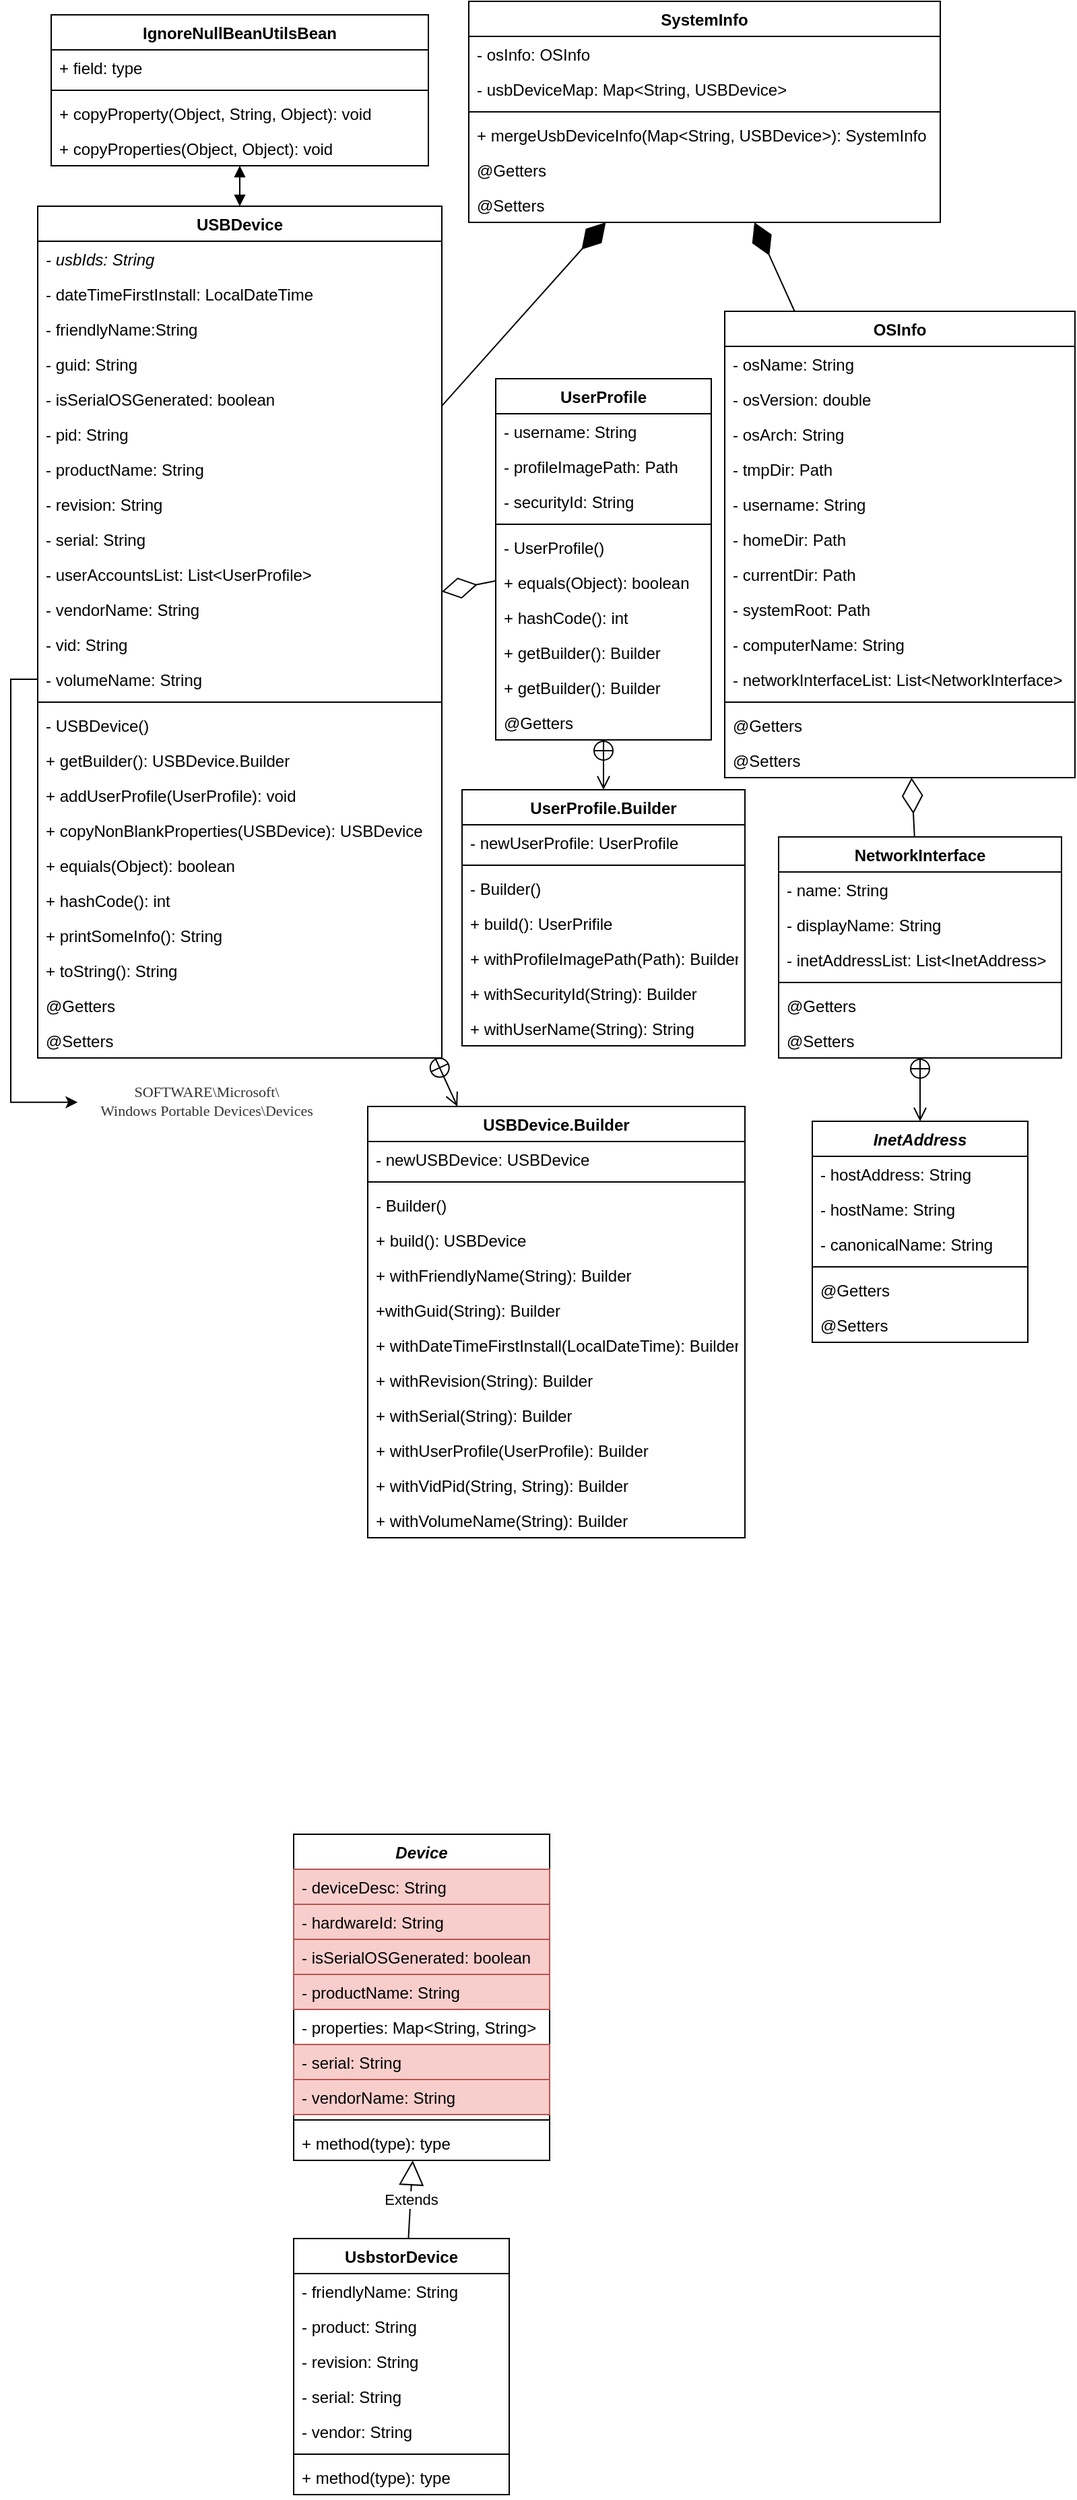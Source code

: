 <mxfile version="16.1.2" type="device" pages="2"><diagram name="USBDDc" id="9f46799a-70d6-7492-0946-bef42562c5a5"><mxGraphModel dx="1021" dy="1820" grid="1" gridSize="10" guides="1" tooltips="1" connect="1" arrows="1" fold="1" page="1" pageScale="1" pageWidth="827" pageHeight="1169" background="none" math="0" shadow="0"><root><mxCell id="0"/><mxCell id="1" parent="0"/><mxCell id="I0Iz1g-HVmcXNRjNO_4E-1" value="Device" style="swimlane;fontStyle=3;align=center;verticalAlign=top;childLayout=stackLayout;horizontal=1;startSize=26;horizontalStack=0;resizeParent=1;resizeParentMax=0;resizeLast=0;collapsible=1;marginBottom=0;" parent="1" vertex="1"><mxGeometry x="230" y="210" width="190" height="242" as="geometry"/></mxCell><mxCell id="I0Iz1g-HVmcXNRjNO_4E-30" value="- deviceDesc: String" style="text;strokeColor=#b85450;fillColor=#f8cecc;align=left;verticalAlign=top;spacingLeft=4;spacingRight=4;overflow=hidden;rotatable=0;points=[[0,0.5],[1,0.5]];portConstraint=eastwest;" parent="I0Iz1g-HVmcXNRjNO_4E-1" vertex="1"><mxGeometry y="26" width="190" height="26" as="geometry"/></mxCell><mxCell id="I0Iz1g-HVmcXNRjNO_4E-32" value="- hardwareId: String" style="text;strokeColor=#b85450;fillColor=#f8cecc;align=left;verticalAlign=top;spacingLeft=4;spacingRight=4;overflow=hidden;rotatable=0;points=[[0,0.5],[1,0.5]];portConstraint=eastwest;" parent="I0Iz1g-HVmcXNRjNO_4E-1" vertex="1"><mxGeometry y="52" width="190" height="26" as="geometry"/></mxCell><mxCell id="I0Iz1g-HVmcXNRjNO_4E-31" value="- isSerialOSGenerated: boolean" style="text;strokeColor=#b85450;fillColor=#f8cecc;align=left;verticalAlign=top;spacingLeft=4;spacingRight=4;overflow=hidden;rotatable=0;points=[[0,0.5],[1,0.5]];portConstraint=eastwest;" parent="I0Iz1g-HVmcXNRjNO_4E-1" vertex="1"><mxGeometry y="78" width="190" height="26" as="geometry"/></mxCell><mxCell id="AWfDNP3j4VrAM3KPCsZF-21" value="- productName: String " style="text;strokeColor=#b85450;fillColor=#f8cecc;align=left;verticalAlign=top;spacingLeft=4;spacingRight=4;overflow=hidden;rotatable=0;points=[[0,0.5],[1,0.5]];portConstraint=eastwest;" parent="I0Iz1g-HVmcXNRjNO_4E-1" vertex="1"><mxGeometry y="104" width="190" height="26" as="geometry"/></mxCell><mxCell id="AWfDNP3j4VrAM3KPCsZF-22" value="- properties: Map&lt;String, String&gt;" style="text;strokeColor=none;fillColor=none;align=left;verticalAlign=top;spacingLeft=4;spacingRight=4;overflow=hidden;rotatable=0;points=[[0,0.5],[1,0.5]];portConstraint=eastwest;" parent="I0Iz1g-HVmcXNRjNO_4E-1" vertex="1"><mxGeometry y="130" width="190" height="26" as="geometry"/></mxCell><mxCell id="AWfDNP3j4VrAM3KPCsZF-24" value="- serial: String" style="text;strokeColor=#b85450;fillColor=#f8cecc;align=left;verticalAlign=top;spacingLeft=4;spacingRight=4;overflow=hidden;rotatable=0;points=[[0,0.5],[1,0.5]];portConstraint=eastwest;" parent="I0Iz1g-HVmcXNRjNO_4E-1" vertex="1"><mxGeometry y="156" width="190" height="26" as="geometry"/></mxCell><mxCell id="AWfDNP3j4VrAM3KPCsZF-25" value="- vendorName: String " style="text;strokeColor=#b85450;fillColor=#f8cecc;align=left;verticalAlign=top;spacingLeft=4;spacingRight=4;overflow=hidden;rotatable=0;points=[[0,0.5],[1,0.5]];portConstraint=eastwest;" parent="I0Iz1g-HVmcXNRjNO_4E-1" vertex="1"><mxGeometry y="182" width="190" height="26" as="geometry"/></mxCell><mxCell id="I0Iz1g-HVmcXNRjNO_4E-3" value="" style="line;strokeWidth=1;fillColor=none;align=left;verticalAlign=middle;spacingTop=-1;spacingLeft=3;spacingRight=3;rotatable=0;labelPosition=right;points=[];portConstraint=eastwest;" parent="I0Iz1g-HVmcXNRjNO_4E-1" vertex="1"><mxGeometry y="208" width="190" height="8" as="geometry"/></mxCell><mxCell id="I0Iz1g-HVmcXNRjNO_4E-4" value="+ method(type): type" style="text;strokeColor=none;fillColor=none;align=left;verticalAlign=top;spacingLeft=4;spacingRight=4;overflow=hidden;rotatable=0;points=[[0,0.5],[1,0.5]];portConstraint=eastwest;" parent="I0Iz1g-HVmcXNRjNO_4E-1" vertex="1"><mxGeometry y="216" width="190" height="26" as="geometry"/></mxCell><mxCell id="I0Iz1g-HVmcXNRjNO_4E-14" value="UsbstorDevice" style="swimlane;fontStyle=1;align=center;verticalAlign=top;childLayout=stackLayout;horizontal=1;startSize=26;horizontalStack=0;resizeParent=1;resizeParentMax=0;resizeLast=0;collapsible=1;marginBottom=0;" parent="1" vertex="1"><mxGeometry x="230" y="510" width="160" height="190" as="geometry"/></mxCell><mxCell id="AWfDNP3j4VrAM3KPCsZF-20" value="- friendlyName: String" style="text;strokeColor=none;fillColor=none;align=left;verticalAlign=top;spacingLeft=4;spacingRight=4;overflow=hidden;rotatable=0;points=[[0,0.5],[1,0.5]];portConstraint=eastwest;" parent="I0Iz1g-HVmcXNRjNO_4E-14" vertex="1"><mxGeometry y="26" width="160" height="26" as="geometry"/></mxCell><mxCell id="AWfDNP3j4VrAM3KPCsZF-18" value="- product: String" style="text;strokeColor=none;fillColor=none;align=left;verticalAlign=top;spacingLeft=4;spacingRight=4;overflow=hidden;rotatable=0;points=[[0,0.5],[1,0.5]];portConstraint=eastwest;" parent="I0Iz1g-HVmcXNRjNO_4E-14" vertex="1"><mxGeometry y="52" width="160" height="26" as="geometry"/></mxCell><mxCell id="AWfDNP3j4VrAM3KPCsZF-19" value="- revision: String" style="text;strokeColor=none;fillColor=none;align=left;verticalAlign=top;spacingLeft=4;spacingRight=4;overflow=hidden;rotatable=0;points=[[0,0.5],[1,0.5]];portConstraint=eastwest;" parent="I0Iz1g-HVmcXNRjNO_4E-14" vertex="1"><mxGeometry y="78" width="160" height="26" as="geometry"/></mxCell><mxCell id="I0Iz1g-HVmcXNRjNO_4E-34" value="- serial: String" style="text;strokeColor=none;fillColor=none;align=left;verticalAlign=top;spacingLeft=4;spacingRight=4;overflow=hidden;rotatable=0;points=[[0,0.5],[1,0.5]];portConstraint=eastwest;" parent="I0Iz1g-HVmcXNRjNO_4E-14" vertex="1"><mxGeometry y="104" width="160" height="26" as="geometry"/></mxCell><mxCell id="6FfLNDdDMLyz2eZYViYg-1" value="- vendor: String" style="text;strokeColor=none;fillColor=none;align=left;verticalAlign=top;spacingLeft=4;spacingRight=4;overflow=hidden;rotatable=0;points=[[0,0.5],[1,0.5]];portConstraint=eastwest;" parent="I0Iz1g-HVmcXNRjNO_4E-14" vertex="1"><mxGeometry y="130" width="160" height="26" as="geometry"/></mxCell><mxCell id="I0Iz1g-HVmcXNRjNO_4E-16" value="" style="line;strokeWidth=1;fillColor=none;align=left;verticalAlign=middle;spacingTop=-1;spacingLeft=3;spacingRight=3;rotatable=0;labelPosition=right;points=[];portConstraint=eastwest;" parent="I0Iz1g-HVmcXNRjNO_4E-14" vertex="1"><mxGeometry y="156" width="160" height="8" as="geometry"/></mxCell><mxCell id="I0Iz1g-HVmcXNRjNO_4E-17" value="+ method(type): type" style="text;strokeColor=none;fillColor=none;align=left;verticalAlign=top;spacingLeft=4;spacingRight=4;overflow=hidden;rotatable=0;points=[[0,0.5],[1,0.5]];portConstraint=eastwest;" parent="I0Iz1g-HVmcXNRjNO_4E-14" vertex="1"><mxGeometry y="164" width="160" height="26" as="geometry"/></mxCell><mxCell id="I0Iz1g-HVmcXNRjNO_4E-26" value="Extends" style="endArrow=block;endSize=16;endFill=0;html=1;rounded=0;" parent="1" source="I0Iz1g-HVmcXNRjNO_4E-14" target="I0Iz1g-HVmcXNRjNO_4E-1" edge="1"><mxGeometry width="160" relative="1" as="geometry"><mxPoint x="660" y="470" as="sourcePoint"/><mxPoint x="820" y="470" as="targetPoint"/></mxGeometry></mxCell><mxCell id="jlOf2oDPetbQwHSIEHbZ-20" value="&lt;span style=&quot;color: rgb(51 , 51 , 51) ; font-family: &amp;#34;georgia&amp;#34; , &amp;#34;bitstream charter&amp;#34; , serif ; font-size: 11px ; background-color: rgb(255 , 255 , 255)&quot;&gt;SOFTWARE\Microsoft\&lt;br&gt;Windows Portable Devices\Devices&lt;/span&gt;" style="text;html=1;align=center;verticalAlign=middle;resizable=0;points=[];autosize=1;strokeColor=none;fillColor=none;fontSize=11;" parent="1" vertex="1"><mxGeometry x="70" y="-349" width="190" height="30" as="geometry"/></mxCell><mxCell id="jlOf2oDPetbQwHSIEHbZ-21" style="edgeStyle=orthogonalEdgeStyle;rounded=0;orthogonalLoop=1;jettySize=auto;html=1;fontSize=11;entryX=-0.002;entryY=0.529;entryDx=0;entryDy=0;entryPerimeter=0;" parent="1" source="aq5hVAIH3WX8qNAuGti6-15" target="jlOf2oDPetbQwHSIEHbZ-20" edge="1"><mxGeometry relative="1" as="geometry"/></mxCell><mxCell id="I7J2J29L8hy4MqUF_hH9-2" value="IgnoreNullBeanUtilsBean" style="swimlane;fontStyle=1;align=center;verticalAlign=top;childLayout=stackLayout;horizontal=1;startSize=26;horizontalStack=0;resizeParent=1;resizeParentMax=0;resizeLast=0;collapsible=1;marginBottom=0;" parent="1" vertex="1"><mxGeometry x="50" y="-1140" width="280" height="112" as="geometry"/></mxCell><mxCell id="I7J2J29L8hy4MqUF_hH9-3" value="+ field: type" style="text;strokeColor=none;fillColor=none;align=left;verticalAlign=top;spacingLeft=4;spacingRight=4;overflow=hidden;rotatable=0;points=[[0,0.5],[1,0.5]];portConstraint=eastwest;" parent="I7J2J29L8hy4MqUF_hH9-2" vertex="1"><mxGeometry y="26" width="280" height="26" as="geometry"/></mxCell><mxCell id="I7J2J29L8hy4MqUF_hH9-4" value="" style="line;strokeWidth=1;fillColor=none;align=left;verticalAlign=middle;spacingTop=-1;spacingLeft=3;spacingRight=3;rotatable=0;labelPosition=right;points=[];portConstraint=eastwest;" parent="I7J2J29L8hy4MqUF_hH9-2" vertex="1"><mxGeometry y="52" width="280" height="8" as="geometry"/></mxCell><mxCell id="I7J2J29L8hy4MqUF_hH9-5" value="+ copyProperty(Object, String, Object): void" style="text;strokeColor=none;fillColor=none;align=left;verticalAlign=top;spacingLeft=4;spacingRight=4;overflow=hidden;rotatable=0;points=[[0,0.5],[1,0.5]];portConstraint=eastwest;" parent="I7J2J29L8hy4MqUF_hH9-2" vertex="1"><mxGeometry y="60" width="280" height="26" as="geometry"/></mxCell><mxCell id="I7J2J29L8hy4MqUF_hH9-6" value="+ copyProperties(Object, Object): void" style="text;strokeColor=none;fillColor=none;align=left;verticalAlign=top;spacingLeft=4;spacingRight=4;overflow=hidden;rotatable=0;points=[[0,0.5],[1,0.5]];portConstraint=eastwest;" parent="I7J2J29L8hy4MqUF_hH9-2" vertex="1"><mxGeometry y="86" width="280" height="26" as="geometry"/></mxCell><mxCell id="aq5hVAIH3WX8qNAuGti6-1" value="USBDevice" style="swimlane;fontStyle=1;align=center;verticalAlign=top;childLayout=stackLayout;horizontal=1;startSize=26;horizontalStack=0;resizeParent=1;resizeParentMax=0;resizeLast=0;collapsible=1;marginBottom=0;" vertex="1" parent="1"><mxGeometry x="40" y="-998" width="300" height="632" as="geometry"><mxRectangle x="1070" y="-490" width="100" height="26" as="alternateBounds"/></mxGeometry></mxCell><mxCell id="aq5hVAIH3WX8qNAuGti6-16" value="- usbIds: String" style="text;strokeColor=none;fillColor=none;align=left;verticalAlign=top;spacingLeft=4;spacingRight=4;overflow=hidden;rotatable=0;points=[[0,0.5],[1,0.5]];portConstraint=eastwest;fontStyle=2" vertex="1" parent="aq5hVAIH3WX8qNAuGti6-1"><mxGeometry y="26" width="300" height="26" as="geometry"/></mxCell><mxCell id="aq5hVAIH3WX8qNAuGti6-2" value="- dateTimeFirstInstall: LocalDateTime" style="text;strokeColor=none;fillColor=none;align=left;verticalAlign=top;spacingLeft=4;spacingRight=4;overflow=hidden;rotatable=0;points=[[0,0.5],[1,0.5]];portConstraint=eastwest;" vertex="1" parent="aq5hVAIH3WX8qNAuGti6-1"><mxGeometry y="52" width="300" height="26" as="geometry"/></mxCell><mxCell id="aq5hVAIH3WX8qNAuGti6-5" value="- friendlyName:String" style="text;strokeColor=none;fillColor=none;align=left;verticalAlign=top;spacingLeft=4;spacingRight=4;overflow=hidden;rotatable=0;points=[[0,0.5],[1,0.5]];portConstraint=eastwest;" vertex="1" parent="aq5hVAIH3WX8qNAuGti6-1"><mxGeometry y="78" width="300" height="26" as="geometry"/></mxCell><mxCell id="aq5hVAIH3WX8qNAuGti6-6" value="- guid: String" style="text;strokeColor=none;fillColor=none;align=left;verticalAlign=top;spacingLeft=4;spacingRight=4;overflow=hidden;rotatable=0;points=[[0,0.5],[1,0.5]];portConstraint=eastwest;" vertex="1" parent="aq5hVAIH3WX8qNAuGti6-1"><mxGeometry y="104" width="300" height="26" as="geometry"/></mxCell><mxCell id="aq5hVAIH3WX8qNAuGti6-7" value="- isSerialOSGenerated: boolean" style="text;strokeColor=none;fillColor=none;align=left;verticalAlign=top;spacingLeft=4;spacingRight=4;overflow=hidden;rotatable=0;points=[[0,0.5],[1,0.5]];portConstraint=eastwest;" vertex="1" parent="aq5hVAIH3WX8qNAuGti6-1"><mxGeometry y="130" width="300" height="26" as="geometry"/></mxCell><mxCell id="aq5hVAIH3WX8qNAuGti6-8" value="- pid: String" style="text;strokeColor=none;fillColor=none;align=left;verticalAlign=top;spacingLeft=4;spacingRight=4;overflow=hidden;rotatable=0;points=[[0,0.5],[1,0.5]];portConstraint=eastwest;" vertex="1" parent="aq5hVAIH3WX8qNAuGti6-1"><mxGeometry y="156" width="300" height="26" as="geometry"/></mxCell><mxCell id="aq5hVAIH3WX8qNAuGti6-9" value="- productName: String" style="text;strokeColor=none;fillColor=none;align=left;verticalAlign=top;spacingLeft=4;spacingRight=4;overflow=hidden;rotatable=0;points=[[0,0.5],[1,0.5]];portConstraint=eastwest;" vertex="1" parent="aq5hVAIH3WX8qNAuGti6-1"><mxGeometry y="182" width="300" height="26" as="geometry"/></mxCell><mxCell id="aq5hVAIH3WX8qNAuGti6-10" value="- revision: String" style="text;strokeColor=none;fillColor=none;align=left;verticalAlign=top;spacingLeft=4;spacingRight=4;overflow=hidden;rotatable=0;points=[[0,0.5],[1,0.5]];portConstraint=eastwest;" vertex="1" parent="aq5hVAIH3WX8qNAuGti6-1"><mxGeometry y="208" width="300" height="26" as="geometry"/></mxCell><mxCell id="aq5hVAIH3WX8qNAuGti6-11" value="- serial: String" style="text;strokeColor=none;fillColor=none;align=left;verticalAlign=top;spacingLeft=4;spacingRight=4;overflow=hidden;rotatable=0;points=[[0,0.5],[1,0.5]];portConstraint=eastwest;" vertex="1" parent="aq5hVAIH3WX8qNAuGti6-1"><mxGeometry y="234" width="300" height="26" as="geometry"/></mxCell><mxCell id="aq5hVAIH3WX8qNAuGti6-12" value="- userAccountsList: List&lt;UserProfile&gt;" style="text;strokeColor=none;fillColor=none;align=left;verticalAlign=top;spacingLeft=4;spacingRight=4;overflow=hidden;rotatable=0;points=[[0,0.5],[1,0.5]];portConstraint=eastwest;" vertex="1" parent="aq5hVAIH3WX8qNAuGti6-1"><mxGeometry y="260" width="300" height="26" as="geometry"/></mxCell><mxCell id="aq5hVAIH3WX8qNAuGti6-13" value="- vendorName: String" style="text;strokeColor=none;fillColor=none;align=left;verticalAlign=top;spacingLeft=4;spacingRight=4;overflow=hidden;rotatable=0;points=[[0,0.5],[1,0.5]];portConstraint=eastwest;" vertex="1" parent="aq5hVAIH3WX8qNAuGti6-1"><mxGeometry y="286" width="300" height="26" as="geometry"/></mxCell><mxCell id="aq5hVAIH3WX8qNAuGti6-14" value="- vid: String" style="text;strokeColor=none;fillColor=none;align=left;verticalAlign=top;spacingLeft=4;spacingRight=4;overflow=hidden;rotatable=0;points=[[0,0.5],[1,0.5]];portConstraint=eastwest;" vertex="1" parent="aq5hVAIH3WX8qNAuGti6-1"><mxGeometry y="312" width="300" height="26" as="geometry"/></mxCell><mxCell id="aq5hVAIH3WX8qNAuGti6-15" value="- volumeName: String" style="text;strokeColor=none;fillColor=none;align=left;verticalAlign=top;spacingLeft=4;spacingRight=4;overflow=hidden;rotatable=0;points=[[0,0.5],[1,0.5]];portConstraint=eastwest;" vertex="1" parent="aq5hVAIH3WX8qNAuGti6-1"><mxGeometry y="338" width="300" height="26" as="geometry"/></mxCell><mxCell id="aq5hVAIH3WX8qNAuGti6-3" value="" style="line;strokeWidth=1;fillColor=none;align=left;verticalAlign=middle;spacingTop=-1;spacingLeft=3;spacingRight=3;rotatable=0;labelPosition=right;points=[];portConstraint=eastwest;" vertex="1" parent="aq5hVAIH3WX8qNAuGti6-1"><mxGeometry y="364" width="300" height="8" as="geometry"/></mxCell><mxCell id="aq5hVAIH3WX8qNAuGti6-4" value="- USBDevice()" style="text;strokeColor=none;fillColor=none;align=left;verticalAlign=top;spacingLeft=4;spacingRight=4;overflow=hidden;rotatable=0;points=[[0,0.5],[1,0.5]];portConstraint=eastwest;" vertex="1" parent="aq5hVAIH3WX8qNAuGti6-1"><mxGeometry y="372" width="300" height="26" as="geometry"/></mxCell><mxCell id="aq5hVAIH3WX8qNAuGti6-17" value="+ getBuilder(): USBDevice.Builder" style="text;strokeColor=none;fillColor=none;align=left;verticalAlign=top;spacingLeft=4;spacingRight=4;overflow=hidden;rotatable=0;points=[[0,0.5],[1,0.5]];portConstraint=eastwest;" vertex="1" parent="aq5hVAIH3WX8qNAuGti6-1"><mxGeometry y="398" width="300" height="26" as="geometry"/></mxCell><mxCell id="aq5hVAIH3WX8qNAuGti6-18" value="+ addUserProfile(UserProfile): void" style="text;strokeColor=none;fillColor=none;align=left;verticalAlign=top;spacingLeft=4;spacingRight=4;overflow=hidden;rotatable=0;points=[[0,0.5],[1,0.5]];portConstraint=eastwest;" vertex="1" parent="aq5hVAIH3WX8qNAuGti6-1"><mxGeometry y="424" width="300" height="26" as="geometry"/></mxCell><mxCell id="aq5hVAIH3WX8qNAuGti6-19" value="+ copyNonBlankProperties(USBDevice): USBDevice" style="text;strokeColor=none;fillColor=none;align=left;verticalAlign=top;spacingLeft=4;spacingRight=4;overflow=hidden;rotatable=0;points=[[0,0.5],[1,0.5]];portConstraint=eastwest;" vertex="1" parent="aq5hVAIH3WX8qNAuGti6-1"><mxGeometry y="450" width="300" height="26" as="geometry"/></mxCell><mxCell id="aq5hVAIH3WX8qNAuGti6-20" value="+ equials(Object): boolean" style="text;strokeColor=none;fillColor=none;align=left;verticalAlign=top;spacingLeft=4;spacingRight=4;overflow=hidden;rotatable=0;points=[[0,0.5],[1,0.5]];portConstraint=eastwest;" vertex="1" parent="aq5hVAIH3WX8qNAuGti6-1"><mxGeometry y="476" width="300" height="26" as="geometry"/></mxCell><mxCell id="aq5hVAIH3WX8qNAuGti6-21" value="+ hashCode(): int" style="text;strokeColor=none;fillColor=none;align=left;verticalAlign=top;spacingLeft=4;spacingRight=4;overflow=hidden;rotatable=0;points=[[0,0.5],[1,0.5]];portConstraint=eastwest;" vertex="1" parent="aq5hVAIH3WX8qNAuGti6-1"><mxGeometry y="502" width="300" height="26" as="geometry"/></mxCell><mxCell id="aq5hVAIH3WX8qNAuGti6-22" value="+ printSomeInfo(): String" style="text;strokeColor=none;fillColor=none;align=left;verticalAlign=top;spacingLeft=4;spacingRight=4;overflow=hidden;rotatable=0;points=[[0,0.5],[1,0.5]];portConstraint=eastwest;" vertex="1" parent="aq5hVAIH3WX8qNAuGti6-1"><mxGeometry y="528" width="300" height="26" as="geometry"/></mxCell><mxCell id="aq5hVAIH3WX8qNAuGti6-23" value="+ toString(): String" style="text;strokeColor=none;fillColor=none;align=left;verticalAlign=top;spacingLeft=4;spacingRight=4;overflow=hidden;rotatable=0;points=[[0,0.5],[1,0.5]];portConstraint=eastwest;" vertex="1" parent="aq5hVAIH3WX8qNAuGti6-1"><mxGeometry y="554" width="300" height="26" as="geometry"/></mxCell><mxCell id="aq5hVAIH3WX8qNAuGti6-60" value="@Getters" style="text;strokeColor=none;fillColor=none;align=left;verticalAlign=top;spacingLeft=4;spacingRight=4;overflow=hidden;rotatable=0;points=[[0,0.5],[1,0.5]];portConstraint=eastwest;fontColor=default;" vertex="1" parent="aq5hVAIH3WX8qNAuGti6-1"><mxGeometry y="580" width="300" height="26" as="geometry"/></mxCell><mxCell id="aq5hVAIH3WX8qNAuGti6-61" value="@Setters" style="text;strokeColor=none;fillColor=none;align=left;verticalAlign=top;spacingLeft=4;spacingRight=4;overflow=hidden;rotatable=0;points=[[0,0.5],[1,0.5]];portConstraint=eastwest;fontColor=default;" vertex="1" parent="aq5hVAIH3WX8qNAuGti6-1"><mxGeometry y="606" width="300" height="26" as="geometry"/></mxCell><mxCell id="aq5hVAIH3WX8qNAuGti6-25" value="USBDevice.Builder" style="swimlane;fontStyle=1;align=center;verticalAlign=top;childLayout=stackLayout;horizontal=1;startSize=26;horizontalStack=0;resizeParent=1;resizeParentMax=0;resizeLast=0;collapsible=1;marginBottom=0;" vertex="1" parent="1"><mxGeometry x="285" y="-330" width="280" height="320" as="geometry"><mxRectangle x="460" y="30" width="130" height="26" as="alternateBounds"/></mxGeometry></mxCell><mxCell id="aq5hVAIH3WX8qNAuGti6-26" value="- newUSBDevice: USBDevice" style="text;strokeColor=none;fillColor=none;align=left;verticalAlign=top;spacingLeft=4;spacingRight=4;overflow=hidden;rotatable=0;points=[[0,0.5],[1,0.5]];portConstraint=eastwest;" vertex="1" parent="aq5hVAIH3WX8qNAuGti6-25"><mxGeometry y="26" width="280" height="26" as="geometry"/></mxCell><mxCell id="aq5hVAIH3WX8qNAuGti6-27" value="" style="line;strokeWidth=1;fillColor=none;align=left;verticalAlign=middle;spacingTop=-1;spacingLeft=3;spacingRight=3;rotatable=0;labelPosition=right;points=[];portConstraint=eastwest;" vertex="1" parent="aq5hVAIH3WX8qNAuGti6-25"><mxGeometry y="52" width="280" height="8" as="geometry"/></mxCell><mxCell id="aq5hVAIH3WX8qNAuGti6-28" value="- Builder()" style="text;strokeColor=none;fillColor=none;align=left;verticalAlign=top;spacingLeft=4;spacingRight=4;overflow=hidden;rotatable=0;points=[[0,0.5],[1,0.5]];portConstraint=eastwest;" vertex="1" parent="aq5hVAIH3WX8qNAuGti6-25"><mxGeometry y="60" width="280" height="26" as="geometry"/></mxCell><mxCell id="aq5hVAIH3WX8qNAuGti6-29" value="+ build(): USBDevice" style="text;strokeColor=none;fillColor=none;align=left;verticalAlign=top;spacingLeft=4;spacingRight=4;overflow=hidden;rotatable=0;points=[[0,0.5],[1,0.5]];portConstraint=eastwest;" vertex="1" parent="aq5hVAIH3WX8qNAuGti6-25"><mxGeometry y="86" width="280" height="26" as="geometry"/></mxCell><mxCell id="aq5hVAIH3WX8qNAuGti6-30" value="+ withFriendlyName(String): Builder" style="text;strokeColor=none;fillColor=none;align=left;verticalAlign=top;spacingLeft=4;spacingRight=4;overflow=hidden;rotatable=0;points=[[0,0.5],[1,0.5]];portConstraint=eastwest;" vertex="1" parent="aq5hVAIH3WX8qNAuGti6-25"><mxGeometry y="112" width="280" height="26" as="geometry"/></mxCell><mxCell id="aq5hVAIH3WX8qNAuGti6-31" value="+withGuid(String): Builder" style="text;strokeColor=none;fillColor=none;align=left;verticalAlign=top;spacingLeft=4;spacingRight=4;overflow=hidden;rotatable=0;points=[[0,0.5],[1,0.5]];portConstraint=eastwest;" vertex="1" parent="aq5hVAIH3WX8qNAuGti6-25"><mxGeometry y="138" width="280" height="26" as="geometry"/></mxCell><mxCell id="aq5hVAIH3WX8qNAuGti6-32" value="+ withDateTimeFirstInstall(LocalDateTime): Builder" style="text;strokeColor=none;fillColor=none;align=left;verticalAlign=top;spacingLeft=4;spacingRight=4;overflow=hidden;rotatable=0;points=[[0,0.5],[1,0.5]];portConstraint=eastwest;" vertex="1" parent="aq5hVAIH3WX8qNAuGti6-25"><mxGeometry y="164" width="280" height="26" as="geometry"/></mxCell><mxCell id="aq5hVAIH3WX8qNAuGti6-33" value="+ withRevision(String): Builder" style="text;strokeColor=none;fillColor=none;align=left;verticalAlign=top;spacingLeft=4;spacingRight=4;overflow=hidden;rotatable=0;points=[[0,0.5],[1,0.5]];portConstraint=eastwest;" vertex="1" parent="aq5hVAIH3WX8qNAuGti6-25"><mxGeometry y="190" width="280" height="26" as="geometry"/></mxCell><mxCell id="aq5hVAIH3WX8qNAuGti6-34" value="+ withSerial(String): Builder" style="text;strokeColor=none;fillColor=none;align=left;verticalAlign=top;spacingLeft=4;spacingRight=4;overflow=hidden;rotatable=0;points=[[0,0.5],[1,0.5]];portConstraint=eastwest;" vertex="1" parent="aq5hVAIH3WX8qNAuGti6-25"><mxGeometry y="216" width="280" height="26" as="geometry"/></mxCell><mxCell id="aq5hVAIH3WX8qNAuGti6-35" value="+ withUserProfile(UserProfile): Builder" style="text;strokeColor=none;fillColor=none;align=left;verticalAlign=top;spacingLeft=4;spacingRight=4;overflow=hidden;rotatable=0;points=[[0,0.5],[1,0.5]];portConstraint=eastwest;" vertex="1" parent="aq5hVAIH3WX8qNAuGti6-25"><mxGeometry y="242" width="280" height="26" as="geometry"/></mxCell><mxCell id="aq5hVAIH3WX8qNAuGti6-36" value="+ withVidPid(String, String): Builder" style="text;strokeColor=none;fillColor=none;align=left;verticalAlign=top;spacingLeft=4;spacingRight=4;overflow=hidden;rotatable=0;points=[[0,0.5],[1,0.5]];portConstraint=eastwest;" vertex="1" parent="aq5hVAIH3WX8qNAuGti6-25"><mxGeometry y="268" width="280" height="26" as="geometry"/></mxCell><mxCell id="aq5hVAIH3WX8qNAuGti6-37" value="+ withVolumeName(String): Builder" style="text;strokeColor=none;fillColor=none;align=left;verticalAlign=top;spacingLeft=4;spacingRight=4;overflow=hidden;rotatable=0;points=[[0,0.5],[1,0.5]];portConstraint=eastwest;" vertex="1" parent="aq5hVAIH3WX8qNAuGti6-25"><mxGeometry y="294" width="280" height="26" as="geometry"/></mxCell><mxCell id="aq5hVAIH3WX8qNAuGti6-38" value="" style="endArrow=open;startArrow=circlePlus;endFill=0;startFill=0;endSize=8;html=1;rounded=0;" edge="1" parent="1" source="aq5hVAIH3WX8qNAuGti6-1" target="aq5hVAIH3WX8qNAuGti6-25"><mxGeometry width="160" relative="1" as="geometry"><mxPoint x="180" y="-780" as="sourcePoint"/><mxPoint x="340" y="-780" as="targetPoint"/></mxGeometry></mxCell><mxCell id="aq5hVAIH3WX8qNAuGti6-39" value="UserProfile" style="swimlane;fontStyle=1;align=center;verticalAlign=top;childLayout=stackLayout;horizontal=1;startSize=26;horizontalStack=0;resizeParent=1;resizeParentMax=0;resizeLast=0;collapsible=1;marginBottom=0;" vertex="1" parent="1"><mxGeometry x="380" y="-870" width="160" height="268" as="geometry"/></mxCell><mxCell id="aq5hVAIH3WX8qNAuGti6-40" value="- username: String" style="text;strokeColor=none;fillColor=none;align=left;verticalAlign=top;spacingLeft=4;spacingRight=4;overflow=hidden;rotatable=0;points=[[0,0.5],[1,0.5]];portConstraint=eastwest;" vertex="1" parent="aq5hVAIH3WX8qNAuGti6-39"><mxGeometry y="26" width="160" height="26" as="geometry"/></mxCell><mxCell id="aq5hVAIH3WX8qNAuGti6-52" value="- profileImagePath: Path" style="text;strokeColor=none;fillColor=none;align=left;verticalAlign=top;spacingLeft=4;spacingRight=4;overflow=hidden;rotatable=0;points=[[0,0.5],[1,0.5]];portConstraint=eastwest;" vertex="1" parent="aq5hVAIH3WX8qNAuGti6-39"><mxGeometry y="52" width="160" height="26" as="geometry"/></mxCell><mxCell id="aq5hVAIH3WX8qNAuGti6-54" value="- securityId: String" style="text;strokeColor=none;fillColor=none;align=left;verticalAlign=top;spacingLeft=4;spacingRight=4;overflow=hidden;rotatable=0;points=[[0,0.5],[1,0.5]];portConstraint=eastwest;" vertex="1" parent="aq5hVAIH3WX8qNAuGti6-39"><mxGeometry y="78" width="160" height="26" as="geometry"/></mxCell><mxCell id="aq5hVAIH3WX8qNAuGti6-41" value="" style="line;strokeWidth=1;fillColor=none;align=left;verticalAlign=middle;spacingTop=-1;spacingLeft=3;spacingRight=3;rotatable=0;labelPosition=right;points=[];portConstraint=eastwest;" vertex="1" parent="aq5hVAIH3WX8qNAuGti6-39"><mxGeometry y="104" width="160" height="8" as="geometry"/></mxCell><mxCell id="aq5hVAIH3WX8qNAuGti6-42" value="- UserProfile()" style="text;strokeColor=none;fillColor=none;align=left;verticalAlign=top;spacingLeft=4;spacingRight=4;overflow=hidden;rotatable=0;points=[[0,0.5],[1,0.5]];portConstraint=eastwest;" vertex="1" parent="aq5hVAIH3WX8qNAuGti6-39"><mxGeometry y="112" width="160" height="26" as="geometry"/></mxCell><mxCell id="aq5hVAIH3WX8qNAuGti6-55" value="+ equals(Object): boolean" style="text;strokeColor=none;fillColor=none;align=left;verticalAlign=top;spacingLeft=4;spacingRight=4;overflow=hidden;rotatable=0;points=[[0,0.5],[1,0.5]];portConstraint=eastwest;" vertex="1" parent="aq5hVAIH3WX8qNAuGti6-39"><mxGeometry y="138" width="160" height="26" as="geometry"/></mxCell><mxCell id="aq5hVAIH3WX8qNAuGti6-56" value="+ hashCode(): int" style="text;strokeColor=none;fillColor=none;align=left;verticalAlign=top;spacingLeft=4;spacingRight=4;overflow=hidden;rotatable=0;points=[[0,0.5],[1,0.5]];portConstraint=eastwest;" vertex="1" parent="aq5hVAIH3WX8qNAuGti6-39"><mxGeometry y="164" width="160" height="26" as="geometry"/></mxCell><mxCell id="aq5hVAIH3WX8qNAuGti6-57" value="+ getBuilder(): Builder" style="text;strokeColor=none;fillColor=none;align=left;verticalAlign=top;spacingLeft=4;spacingRight=4;overflow=hidden;rotatable=0;points=[[0,0.5],[1,0.5]];portConstraint=eastwest;" vertex="1" parent="aq5hVAIH3WX8qNAuGti6-39"><mxGeometry y="190" width="160" height="26" as="geometry"/></mxCell><mxCell id="aq5hVAIH3WX8qNAuGti6-58" value="+ getBuilder(): Builder" style="text;strokeColor=none;fillColor=none;align=left;verticalAlign=top;spacingLeft=4;spacingRight=4;overflow=hidden;rotatable=0;points=[[0,0.5],[1,0.5]];portConstraint=eastwest;" vertex="1" parent="aq5hVAIH3WX8qNAuGti6-39"><mxGeometry y="216" width="160" height="26" as="geometry"/></mxCell><mxCell id="aq5hVAIH3WX8qNAuGti6-59" value="@Getters" style="text;strokeColor=none;fillColor=none;align=left;verticalAlign=top;spacingLeft=4;spacingRight=4;overflow=hidden;rotatable=0;points=[[0,0.5],[1,0.5]];portConstraint=eastwest;fontColor=#000000;" vertex="1" parent="aq5hVAIH3WX8qNAuGti6-39"><mxGeometry y="242" width="160" height="26" as="geometry"/></mxCell><mxCell id="aq5hVAIH3WX8qNAuGti6-43" value="UserProfile.Builder" style="swimlane;fontStyle=1;align=center;verticalAlign=top;childLayout=stackLayout;horizontal=1;startSize=26;horizontalStack=0;resizeParent=1;resizeParentMax=0;resizeLast=0;collapsible=1;marginBottom=0;" vertex="1" parent="1"><mxGeometry x="355" y="-565" width="210" height="190" as="geometry"/></mxCell><mxCell id="aq5hVAIH3WX8qNAuGti6-44" value="- newUserProfile: UserProfile" style="text;strokeColor=none;fillColor=none;align=left;verticalAlign=top;spacingLeft=4;spacingRight=4;overflow=hidden;rotatable=0;points=[[0,0.5],[1,0.5]];portConstraint=eastwest;" vertex="1" parent="aq5hVAIH3WX8qNAuGti6-43"><mxGeometry y="26" width="210" height="26" as="geometry"/></mxCell><mxCell id="aq5hVAIH3WX8qNAuGti6-45" value="" style="line;strokeWidth=1;fillColor=none;align=left;verticalAlign=middle;spacingTop=-1;spacingLeft=3;spacingRight=3;rotatable=0;labelPosition=right;points=[];portConstraint=eastwest;" vertex="1" parent="aq5hVAIH3WX8qNAuGti6-43"><mxGeometry y="52" width="210" height="8" as="geometry"/></mxCell><mxCell id="aq5hVAIH3WX8qNAuGti6-46" value="- Builder()" style="text;strokeColor=none;fillColor=none;align=left;verticalAlign=top;spacingLeft=4;spacingRight=4;overflow=hidden;rotatable=0;points=[[0,0.5],[1,0.5]];portConstraint=eastwest;" vertex="1" parent="aq5hVAIH3WX8qNAuGti6-43"><mxGeometry y="60" width="210" height="26" as="geometry"/></mxCell><mxCell id="aq5hVAIH3WX8qNAuGti6-62" value="+ build(): UserPrifile" style="text;strokeColor=none;fillColor=none;align=left;verticalAlign=top;spacingLeft=4;spacingRight=4;overflow=hidden;rotatable=0;points=[[0,0.5],[1,0.5]];portConstraint=eastwest;" vertex="1" parent="aq5hVAIH3WX8qNAuGti6-43"><mxGeometry y="86" width="210" height="26" as="geometry"/></mxCell><mxCell id="aq5hVAIH3WX8qNAuGti6-63" value="+ withProfileImagePath(Path): Builder" style="text;strokeColor=none;fillColor=none;align=left;verticalAlign=top;spacingLeft=4;spacingRight=4;overflow=hidden;rotatable=0;points=[[0,0.5],[1,0.5]];portConstraint=eastwest;" vertex="1" parent="aq5hVAIH3WX8qNAuGti6-43"><mxGeometry y="112" width="210" height="26" as="geometry"/></mxCell><mxCell id="aq5hVAIH3WX8qNAuGti6-64" value="+ withSecurityId(String): Builder" style="text;strokeColor=none;fillColor=none;align=left;verticalAlign=top;spacingLeft=4;spacingRight=4;overflow=hidden;rotatable=0;points=[[0,0.5],[1,0.5]];portConstraint=eastwest;" vertex="1" parent="aq5hVAIH3WX8qNAuGti6-43"><mxGeometry y="138" width="210" height="26" as="geometry"/></mxCell><mxCell id="aq5hVAIH3WX8qNAuGti6-65" value="+ withUserName(String): String" style="text;strokeColor=none;fillColor=none;align=left;verticalAlign=top;spacingLeft=4;spacingRight=4;overflow=hidden;rotatable=0;points=[[0,0.5],[1,0.5]];portConstraint=eastwest;" vertex="1" parent="aq5hVAIH3WX8qNAuGti6-43"><mxGeometry y="164" width="210" height="26" as="geometry"/></mxCell><mxCell id="aq5hVAIH3WX8qNAuGti6-48" value="" style="endArrow=open;startArrow=circlePlus;endFill=0;startFill=0;endSize=8;html=1;rounded=0;" edge="1" parent="1" source="aq5hVAIH3WX8qNAuGti6-39" target="aq5hVAIH3WX8qNAuGti6-43"><mxGeometry width="160" relative="1" as="geometry"><mxPoint x="740" y="-892" as="sourcePoint"/><mxPoint x="900" y="-892" as="targetPoint"/></mxGeometry></mxCell><mxCell id="aq5hVAIH3WX8qNAuGti6-71" value="SystemInfo" style="swimlane;fontStyle=1;align=center;verticalAlign=top;childLayout=stackLayout;horizontal=1;startSize=26;horizontalStack=0;resizeParent=1;resizeParentMax=0;resizeLast=0;collapsible=1;marginBottom=0;fontColor=#000000;fillColor=none;" vertex="1" parent="1"><mxGeometry x="360" y="-1150" width="350" height="164" as="geometry"/></mxCell><mxCell id="aq5hVAIH3WX8qNAuGti6-72" value="- osInfo: OSInfo" style="text;strokeColor=none;fillColor=none;align=left;verticalAlign=top;spacingLeft=4;spacingRight=4;overflow=hidden;rotatable=0;points=[[0,0.5],[1,0.5]];portConstraint=eastwest;fontColor=#000000;" vertex="1" parent="aq5hVAIH3WX8qNAuGti6-71"><mxGeometry y="26" width="350" height="26" as="geometry"/></mxCell><mxCell id="aq5hVAIH3WX8qNAuGti6-75" value="- usbDeviceMap: Map&lt;String, USBDevice&gt;" style="text;strokeColor=none;fillColor=none;align=left;verticalAlign=top;spacingLeft=4;spacingRight=4;overflow=hidden;rotatable=0;points=[[0,0.5],[1,0.5]];portConstraint=eastwest;fontColor=#000000;" vertex="1" parent="aq5hVAIH3WX8qNAuGti6-71"><mxGeometry y="52" width="350" height="26" as="geometry"/></mxCell><mxCell id="aq5hVAIH3WX8qNAuGti6-73" value="" style="line;strokeWidth=1;fillColor=none;align=left;verticalAlign=middle;spacingTop=-1;spacingLeft=3;spacingRight=3;rotatable=0;labelPosition=right;points=[];portConstraint=eastwest;fontColor=#000000;" vertex="1" parent="aq5hVAIH3WX8qNAuGti6-71"><mxGeometry y="78" width="350" height="8" as="geometry"/></mxCell><mxCell id="aq5hVAIH3WX8qNAuGti6-74" value="+ mergeUsbDeviceInfo(Map&lt;String, USBDevice&gt;): SystemInfo" style="text;strokeColor=none;fillColor=none;align=left;verticalAlign=top;spacingLeft=4;spacingRight=4;overflow=hidden;rotatable=0;points=[[0,0.5],[1,0.5]];portConstraint=eastwest;fontColor=#000000;" vertex="1" parent="aq5hVAIH3WX8qNAuGti6-71"><mxGeometry y="86" width="350" height="26" as="geometry"/></mxCell><mxCell id="aq5hVAIH3WX8qNAuGti6-76" value="@Getters" style="text;strokeColor=none;fillColor=none;align=left;verticalAlign=top;spacingLeft=4;spacingRight=4;overflow=hidden;rotatable=0;points=[[0,0.5],[1,0.5]];portConstraint=eastwest;fontColor=#000000;" vertex="1" parent="aq5hVAIH3WX8qNAuGti6-71"><mxGeometry y="112" width="350" height="26" as="geometry"/></mxCell><mxCell id="aq5hVAIH3WX8qNAuGti6-77" value="@Setters" style="text;strokeColor=none;fillColor=none;align=left;verticalAlign=top;spacingLeft=4;spacingRight=4;overflow=hidden;rotatable=0;points=[[0,0.5],[1,0.5]];portConstraint=eastwest;fontColor=#000000;" vertex="1" parent="aq5hVAIH3WX8qNAuGti6-71"><mxGeometry y="138" width="350" height="26" as="geometry"/></mxCell><mxCell id="aq5hVAIH3WX8qNAuGti6-78" value="" style="endArrow=diamondThin;endFill=1;endSize=24;html=1;rounded=0;fontColor=default;strokeColor=default;" edge="1" parent="1" source="aq5hVAIH3WX8qNAuGti6-1" target="aq5hVAIH3WX8qNAuGti6-71"><mxGeometry width="160" relative="1" as="geometry"><mxPoint x="700" y="-579" as="sourcePoint"/><mxPoint x="800" y="-479" as="targetPoint"/></mxGeometry></mxCell><mxCell id="aq5hVAIH3WX8qNAuGti6-79" value="OSInfo" style="swimlane;fontStyle=1;align=center;verticalAlign=top;childLayout=stackLayout;horizontal=1;startSize=26;horizontalStack=0;resizeParent=1;resizeParentMax=0;resizeLast=0;collapsible=1;marginBottom=0;fontColor=default;fillColor=none;" vertex="1" parent="1"><mxGeometry x="550" y="-920" width="260" height="346" as="geometry"/></mxCell><mxCell id="aq5hVAIH3WX8qNAuGti6-80" value="- osName: String" style="text;strokeColor=none;fillColor=none;align=left;verticalAlign=top;spacingLeft=4;spacingRight=4;overflow=hidden;rotatable=0;points=[[0,0.5],[1,0.5]];portConstraint=eastwest;fontColor=default;" vertex="1" parent="aq5hVAIH3WX8qNAuGti6-79"><mxGeometry y="26" width="260" height="26" as="geometry"/></mxCell><mxCell id="aq5hVAIH3WX8qNAuGti6-86" value="- osVersion: double" style="text;strokeColor=none;fillColor=none;align=left;verticalAlign=top;spacingLeft=4;spacingRight=4;overflow=hidden;rotatable=0;points=[[0,0.5],[1,0.5]];portConstraint=eastwest;fontColor=default;" vertex="1" parent="aq5hVAIH3WX8qNAuGti6-79"><mxGeometry y="52" width="260" height="26" as="geometry"/></mxCell><mxCell id="aq5hVAIH3WX8qNAuGti6-87" value="- osArch: String" style="text;strokeColor=none;fillColor=none;align=left;verticalAlign=top;spacingLeft=4;spacingRight=4;overflow=hidden;rotatable=0;points=[[0,0.5],[1,0.5]];portConstraint=eastwest;fontColor=default;" vertex="1" parent="aq5hVAIH3WX8qNAuGti6-79"><mxGeometry y="78" width="260" height="26" as="geometry"/></mxCell><mxCell id="aq5hVAIH3WX8qNAuGti6-88" value="- tmpDir: Path" style="text;strokeColor=none;fillColor=none;align=left;verticalAlign=top;spacingLeft=4;spacingRight=4;overflow=hidden;rotatable=0;points=[[0,0.5],[1,0.5]];portConstraint=eastwest;fontColor=default;" vertex="1" parent="aq5hVAIH3WX8qNAuGti6-79"><mxGeometry y="104" width="260" height="26" as="geometry"/></mxCell><mxCell id="aq5hVAIH3WX8qNAuGti6-89" value="- username: String" style="text;strokeColor=none;fillColor=none;align=left;verticalAlign=top;spacingLeft=4;spacingRight=4;overflow=hidden;rotatable=0;points=[[0,0.5],[1,0.5]];portConstraint=eastwest;fontColor=default;" vertex="1" parent="aq5hVAIH3WX8qNAuGti6-79"><mxGeometry y="130" width="260" height="26" as="geometry"/></mxCell><mxCell id="aq5hVAIH3WX8qNAuGti6-90" value="- homeDir: Path" style="text;strokeColor=none;fillColor=none;align=left;verticalAlign=top;spacingLeft=4;spacingRight=4;overflow=hidden;rotatable=0;points=[[0,0.5],[1,0.5]];portConstraint=eastwest;fontColor=default;" vertex="1" parent="aq5hVAIH3WX8qNAuGti6-79"><mxGeometry y="156" width="260" height="26" as="geometry"/></mxCell><mxCell id="aq5hVAIH3WX8qNAuGti6-91" value="- currentDir: Path" style="text;strokeColor=none;fillColor=none;align=left;verticalAlign=top;spacingLeft=4;spacingRight=4;overflow=hidden;rotatable=0;points=[[0,0.5],[1,0.5]];portConstraint=eastwest;fontColor=default;" vertex="1" parent="aq5hVAIH3WX8qNAuGti6-79"><mxGeometry y="182" width="260" height="26" as="geometry"/></mxCell><mxCell id="aq5hVAIH3WX8qNAuGti6-92" value="- systemRoot: Path" style="text;strokeColor=none;fillColor=none;align=left;verticalAlign=top;spacingLeft=4;spacingRight=4;overflow=hidden;rotatable=0;points=[[0,0.5],[1,0.5]];portConstraint=eastwest;fontColor=default;" vertex="1" parent="aq5hVAIH3WX8qNAuGti6-79"><mxGeometry y="208" width="260" height="26" as="geometry"/></mxCell><mxCell id="aq5hVAIH3WX8qNAuGti6-93" value="- computerName: String" style="text;strokeColor=none;fillColor=none;align=left;verticalAlign=top;spacingLeft=4;spacingRight=4;overflow=hidden;rotatable=0;points=[[0,0.5],[1,0.5]];portConstraint=eastwest;fontColor=default;" vertex="1" parent="aq5hVAIH3WX8qNAuGti6-79"><mxGeometry y="234" width="260" height="26" as="geometry"/></mxCell><mxCell id="aq5hVAIH3WX8qNAuGti6-84" value="- networkInterfaceList: List&lt;NetworkInterface&gt;" style="text;strokeColor=none;fillColor=none;align=left;verticalAlign=top;spacingLeft=4;spacingRight=4;overflow=hidden;rotatable=0;points=[[0,0.5],[1,0.5]];portConstraint=eastwest;fontColor=default;" vertex="1" parent="aq5hVAIH3WX8qNAuGti6-79"><mxGeometry y="260" width="260" height="26" as="geometry"/></mxCell><mxCell id="aq5hVAIH3WX8qNAuGti6-81" value="" style="line;strokeWidth=1;fillColor=none;align=left;verticalAlign=middle;spacingTop=-1;spacingLeft=3;spacingRight=3;rotatable=0;labelPosition=right;points=[];portConstraint=eastwest;fontColor=default;" vertex="1" parent="aq5hVAIH3WX8qNAuGti6-79"><mxGeometry y="286" width="260" height="8" as="geometry"/></mxCell><mxCell id="aq5hVAIH3WX8qNAuGti6-82" value="@Getters" style="text;strokeColor=none;fillColor=none;align=left;verticalAlign=top;spacingLeft=4;spacingRight=4;overflow=hidden;rotatable=0;points=[[0,0.5],[1,0.5]];portConstraint=eastwest;fontColor=default;" vertex="1" parent="aq5hVAIH3WX8qNAuGti6-79"><mxGeometry y="294" width="260" height="26" as="geometry"/></mxCell><mxCell id="aq5hVAIH3WX8qNAuGti6-83" value="@Setters" style="text;strokeColor=none;fillColor=none;align=left;verticalAlign=top;spacingLeft=4;spacingRight=4;overflow=hidden;rotatable=0;points=[[0,0.5],[1,0.5]];portConstraint=eastwest;fontColor=default;" vertex="1" parent="aq5hVAIH3WX8qNAuGti6-79"><mxGeometry y="320" width="260" height="26" as="geometry"/></mxCell><mxCell id="aq5hVAIH3WX8qNAuGti6-94" value="" style="endArrow=diamondThin;endFill=1;endSize=24;html=1;rounded=0;fontColor=default;strokeColor=default;" edge="1" parent="1" source="aq5hVAIH3WX8qNAuGti6-79" target="aq5hVAIH3WX8qNAuGti6-71"><mxGeometry width="160" relative="1" as="geometry"><mxPoint x="1110" y="-589" as="sourcePoint"/><mxPoint x="1270" y="-589" as="targetPoint"/></mxGeometry></mxCell><mxCell id="aq5hVAIH3WX8qNAuGti6-95" value="NetworkInterface" style="swimlane;fontStyle=1;align=center;verticalAlign=top;childLayout=stackLayout;horizontal=1;startSize=26;horizontalStack=0;resizeParent=1;resizeParentMax=0;resizeLast=0;collapsible=1;marginBottom=0;fontColor=default;fillColor=none;" vertex="1" parent="1"><mxGeometry x="590" y="-530" width="210" height="164" as="geometry"/></mxCell><mxCell id="aq5hVAIH3WX8qNAuGti6-96" value="- name: String" style="text;strokeColor=none;fillColor=none;align=left;verticalAlign=top;spacingLeft=4;spacingRight=4;overflow=hidden;rotatable=0;points=[[0,0.5],[1,0.5]];portConstraint=eastwest;fontColor=default;" vertex="1" parent="aq5hVAIH3WX8qNAuGti6-95"><mxGeometry y="26" width="210" height="26" as="geometry"/></mxCell><mxCell id="aq5hVAIH3WX8qNAuGti6-99" value="- displayName: String" style="text;strokeColor=none;fillColor=none;align=left;verticalAlign=top;spacingLeft=4;spacingRight=4;overflow=hidden;rotatable=0;points=[[0,0.5],[1,0.5]];portConstraint=eastwest;fontColor=default;" vertex="1" parent="aq5hVAIH3WX8qNAuGti6-95"><mxGeometry y="52" width="210" height="26" as="geometry"/></mxCell><mxCell id="aq5hVAIH3WX8qNAuGti6-100" value="- inetAddressList: List&lt;InetAddress&gt;" style="text;strokeColor=none;fillColor=none;align=left;verticalAlign=top;spacingLeft=4;spacingRight=4;overflow=hidden;rotatable=0;points=[[0,0.5],[1,0.5]];portConstraint=eastwest;fontColor=default;" vertex="1" parent="aq5hVAIH3WX8qNAuGti6-95"><mxGeometry y="78" width="210" height="26" as="geometry"/></mxCell><mxCell id="aq5hVAIH3WX8qNAuGti6-97" value="" style="line;strokeWidth=1;fillColor=none;align=left;verticalAlign=middle;spacingTop=-1;spacingLeft=3;spacingRight=3;rotatable=0;labelPosition=right;points=[];portConstraint=eastwest;fontColor=default;" vertex="1" parent="aq5hVAIH3WX8qNAuGti6-95"><mxGeometry y="104" width="210" height="8" as="geometry"/></mxCell><mxCell id="aq5hVAIH3WX8qNAuGti6-101" value="@Getters" style="text;strokeColor=none;fillColor=none;align=left;verticalAlign=top;spacingLeft=4;spacingRight=4;overflow=hidden;rotatable=0;points=[[0,0.5],[1,0.5]];portConstraint=eastwest;fontColor=default;" vertex="1" parent="aq5hVAIH3WX8qNAuGti6-95"><mxGeometry y="112" width="210" height="26" as="geometry"/></mxCell><mxCell id="aq5hVAIH3WX8qNAuGti6-98" value="@Setters" style="text;strokeColor=none;fillColor=none;align=left;verticalAlign=top;spacingLeft=4;spacingRight=4;overflow=hidden;rotatable=0;points=[[0,0.5],[1,0.5]];portConstraint=eastwest;fontColor=default;" vertex="1" parent="aq5hVAIH3WX8qNAuGti6-95"><mxGeometry y="138" width="210" height="26" as="geometry"/></mxCell><mxCell id="aq5hVAIH3WX8qNAuGti6-102" value="" style="endArrow=diamondThin;endFill=0;endSize=24;html=1;rounded=0;fontColor=default;strokeColor=default;" edge="1" parent="1" source="aq5hVAIH3WX8qNAuGti6-95" target="aq5hVAIH3WX8qNAuGti6-79"><mxGeometry width="160" relative="1" as="geometry"><mxPoint x="1760" y="-389" as="sourcePoint"/><mxPoint x="1750" y="-369" as="targetPoint"/></mxGeometry></mxCell><mxCell id="aq5hVAIH3WX8qNAuGti6-103" value="InetAddress" style="swimlane;fontStyle=3;align=center;verticalAlign=top;childLayout=stackLayout;horizontal=1;startSize=26;horizontalStack=0;resizeParent=1;resizeParentMax=0;resizeLast=0;collapsible=1;marginBottom=0;fontColor=default;fillColor=none;" vertex="1" parent="1"><mxGeometry x="615" y="-319" width="160" height="164" as="geometry"/></mxCell><mxCell id="aq5hVAIH3WX8qNAuGti6-104" value="- hostAddress: String" style="text;strokeColor=none;fillColor=none;align=left;verticalAlign=top;spacingLeft=4;spacingRight=4;overflow=hidden;rotatable=0;points=[[0,0.5],[1,0.5]];portConstraint=eastwest;fontColor=default;" vertex="1" parent="aq5hVAIH3WX8qNAuGti6-103"><mxGeometry y="26" width="160" height="26" as="geometry"/></mxCell><mxCell id="aq5hVAIH3WX8qNAuGti6-107" value="- hostName: String" style="text;strokeColor=none;fillColor=none;align=left;verticalAlign=top;spacingLeft=4;spacingRight=4;overflow=hidden;rotatable=0;points=[[0,0.5],[1,0.5]];portConstraint=eastwest;fontColor=default;" vertex="1" parent="aq5hVAIH3WX8qNAuGti6-103"><mxGeometry y="52" width="160" height="26" as="geometry"/></mxCell><mxCell id="aq5hVAIH3WX8qNAuGti6-108" value="- canonicalName: String" style="text;strokeColor=none;fillColor=none;align=left;verticalAlign=top;spacingLeft=4;spacingRight=4;overflow=hidden;rotatable=0;points=[[0,0.5],[1,0.5]];portConstraint=eastwest;fontColor=default;" vertex="1" parent="aq5hVAIH3WX8qNAuGti6-103"><mxGeometry y="78" width="160" height="26" as="geometry"/></mxCell><mxCell id="aq5hVAIH3WX8qNAuGti6-105" value="" style="line;strokeWidth=1;fillColor=none;align=left;verticalAlign=middle;spacingTop=-1;spacingLeft=3;spacingRight=3;rotatable=0;labelPosition=right;points=[];portConstraint=eastwest;fontColor=default;" vertex="1" parent="aq5hVAIH3WX8qNAuGti6-103"><mxGeometry y="104" width="160" height="8" as="geometry"/></mxCell><mxCell id="aq5hVAIH3WX8qNAuGti6-106" value="@Getters" style="text;strokeColor=none;fillColor=none;align=left;verticalAlign=top;spacingLeft=4;spacingRight=4;overflow=hidden;rotatable=0;points=[[0,0.5],[1,0.5]];portConstraint=eastwest;fontColor=default;" vertex="1" parent="aq5hVAIH3WX8qNAuGti6-103"><mxGeometry y="112" width="160" height="26" as="geometry"/></mxCell><mxCell id="aq5hVAIH3WX8qNAuGti6-109" value="@Setters" style="text;strokeColor=none;fillColor=none;align=left;verticalAlign=top;spacingLeft=4;spacingRight=4;overflow=hidden;rotatable=0;points=[[0,0.5],[1,0.5]];portConstraint=eastwest;fontColor=default;" vertex="1" parent="aq5hVAIH3WX8qNAuGti6-103"><mxGeometry y="138" width="160" height="26" as="geometry"/></mxCell><mxCell id="aq5hVAIH3WX8qNAuGti6-110" value="" style="endArrow=open;startArrow=circlePlus;endFill=0;startFill=0;endSize=8;html=1;rounded=0;fontColor=default;strokeColor=default;" edge="1" parent="1" source="aq5hVAIH3WX8qNAuGti6-95" target="aq5hVAIH3WX8qNAuGti6-103"><mxGeometry width="160" relative="1" as="geometry"><mxPoint x="1920" y="-419" as="sourcePoint"/><mxPoint x="2080" y="-419" as="targetPoint"/></mxGeometry></mxCell><mxCell id="aq5hVAIH3WX8qNAuGti6-111" value="" style="endArrow=block;startArrow=block;endFill=1;startFill=1;html=1;rounded=0;fontColor=default;strokeColor=default;" edge="1" parent="1" source="I7J2J29L8hy4MqUF_hH9-2" target="aq5hVAIH3WX8qNAuGti6-1"><mxGeometry width="160" relative="1" as="geometry"><mxPoint x="30" y="-399" as="sourcePoint"/><mxPoint x="190" y="-399" as="targetPoint"/></mxGeometry></mxCell><mxCell id="aq5hVAIH3WX8qNAuGti6-112" value="" style="endArrow=diamondThin;endFill=0;endSize=24;html=1;rounded=0;fontColor=default;strokeColor=default;" edge="1" parent="1" source="aq5hVAIH3WX8qNAuGti6-39" target="aq5hVAIH3WX8qNAuGti6-1"><mxGeometry width="160" relative="1" as="geometry"><mxPoint x="750" y="-829" as="sourcePoint"/><mxPoint x="830" y="-679" as="targetPoint"/></mxGeometry></mxCell></root></mxGraphModel></diagram><diagram id="C2UvHCMtbS2b8dCIVer-" name="USBDDa"><mxGraphModel dx="868" dy="553" grid="1" gridSize="10" guides="1" tooltips="1" connect="1" arrows="1" fold="1" page="1" pageScale="1" pageWidth="1169" pageHeight="827" math="0" shadow="0"><root><mxCell id="ouoJouUI8insSvk21od_-0"/><mxCell id="ouoJouUI8insSvk21od_-1" parent="ouoJouUI8insSvk21od_-0"/><mxCell id="ouoJouUI8insSvk21od_-2" value="SystemInfo" style="swimlane;fontStyle=0;childLayout=stackLayout;horizontal=1;startSize=26;fillColor=none;horizontalStack=0;resizeParent=1;resizeParentMax=0;resizeLast=0;collapsible=1;marginBottom=0;" vertex="1" parent="ouoJouUI8insSvk21od_-1"><mxGeometry x="170" y="200" width="140" height="104" as="geometry"/></mxCell><mxCell id="ouoJouUI8insSvk21od_-3" value="+ field: type" style="text;strokeColor=none;fillColor=none;align=left;verticalAlign=top;spacingLeft=4;spacingRight=4;overflow=hidden;rotatable=0;points=[[0,0.5],[1,0.5]];portConstraint=eastwest;" vertex="1" parent="ouoJouUI8insSvk21od_-2"><mxGeometry y="26" width="140" height="26" as="geometry"/></mxCell><mxCell id="ouoJouUI8insSvk21od_-4" value="+ field: type" style="text;strokeColor=none;fillColor=none;align=left;verticalAlign=top;spacingLeft=4;spacingRight=4;overflow=hidden;rotatable=0;points=[[0,0.5],[1,0.5]];portConstraint=eastwest;" vertex="1" parent="ouoJouUI8insSvk21od_-2"><mxGeometry y="52" width="140" height="26" as="geometry"/></mxCell><mxCell id="ouoJouUI8insSvk21od_-5" value="+ field: type" style="text;strokeColor=none;fillColor=none;align=left;verticalAlign=top;spacingLeft=4;spacingRight=4;overflow=hidden;rotatable=0;points=[[0,0.5],[1,0.5]];portConstraint=eastwest;" vertex="1" parent="ouoJouUI8insSvk21od_-2"><mxGeometry y="78" width="140" height="26" as="geometry"/></mxCell></root></mxGraphModel></diagram></mxfile>